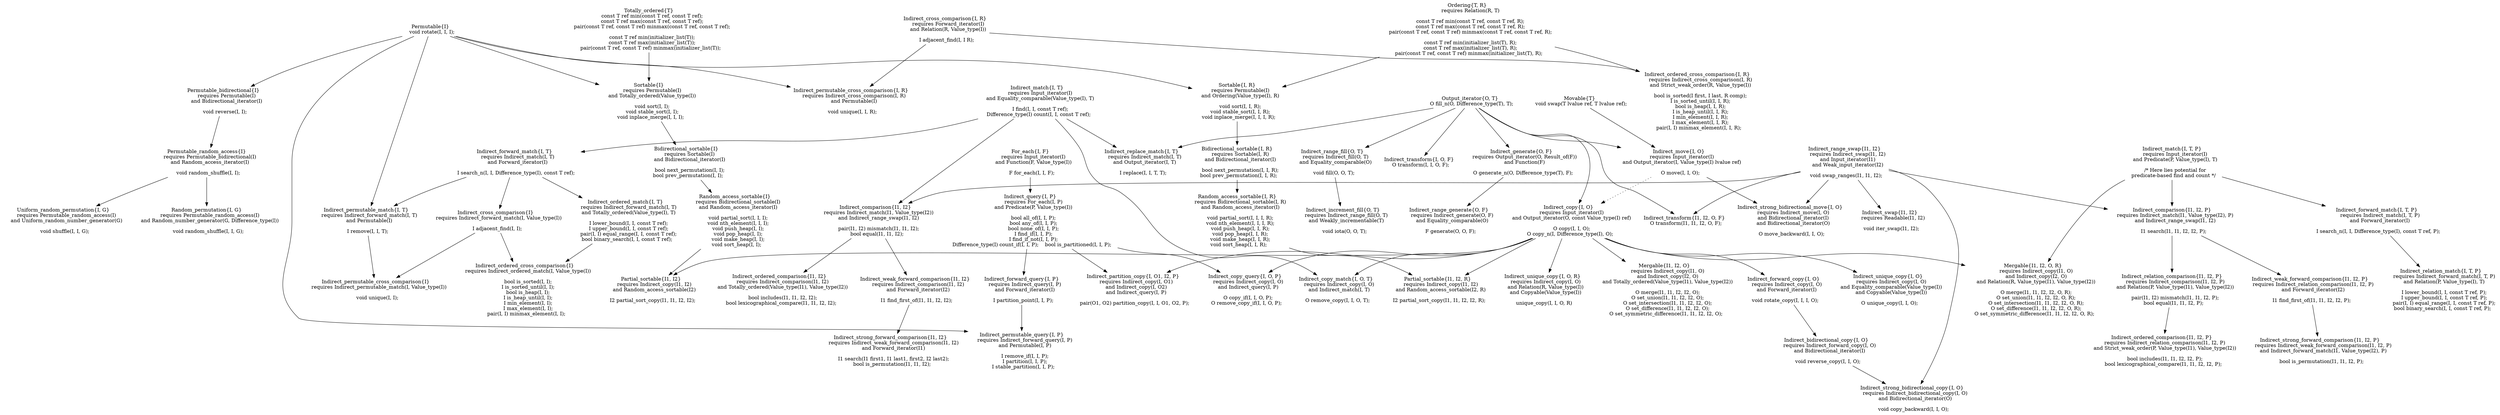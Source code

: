 digraph {
  graph [aspect=1.0];

  For_each2 [label=<For_each{I, F}<br/>
    requires Input_iterator(I)<br/>
    and Function(F, Value_type(I))<br/>
    <br/>
    F for_each(I, I, F);
  >,shape=none];

  Indirect_query2 [label=<Indirect_query{I, P}<br/>
    requires For_each(I, P)<br/>
    and Predicate(P, Value_type(I))<br/>
    <br/>
    bool all_of(I, I, P);<br/>
    bool any_of(I, I, P);<br/>
    bool none_of(I, I, P);<br/>
    I find_if(I, I, P);<br/>
    I find_if_not(I, I, P);<br/>
    Difference_type(I) count_if(I, I, P);
    bool is_partitioned(I, I, P);
  >,shape=none];

  Indirect_forward_query2 [label=<Indirect_forward_query{I, P}<br/>
    requires Indirect_query(I, P)<br/>
    and Forward_iterator(I)<br/>
    <br/>
    I partition_point(I, I, P);
  >,shape=none];

  Indirect_permutable_query2 [label=<Indirect_permutable_query{I, P}<br/>
    requires Indirect_forward_query(I, P)<br/>
    and Permutable(I, P)<br/>
    <br/>
    I remove_if(I, I, P);<br/>
    I partition(I, I, P);<br/>
    I stable_partition(I, I, P);
  >,shape=none];

  Indirect_match2 [label=<Indirect_match{I, T}<br/>
    requires Input_iterator(I)<br/>
    and Equality_comparable(Value_type(I), T)<br/>
    <br/>
    I find(I, I, const T ref);<br/>
    Difference_type(I) count(I, I, const T ref);
  >,shape=none];

  Indirect_forward_match2 [label=<Indirect_forward_match{I, T}<br/>
    requires Indirect_match(I, T)<br/>
    and Forward_iterator(I)<br/>
    <br/>
    I search_n(I, I, Difference_type(I), const T ref);
  >,shape=none];

  Indirect_ordered_match2 [label=<Indirect_ordered_match{I, T}<br/>
    requires Indirect_forward_match(I, T)<br/>
    and Totally_ordered(Value_type(I), T)<br/>
    <br/>
    I lower_bound(I, I, const T ref);<br/>
    I upper_bound(I, I, const T ref);<br/>
    pair(I, I) equal_range(I, I, const T ref);<br/>
    bool binary_search(I, I, const T ref);
  >,shape=none];

  Indirect_permutable_match2 [label=<Indirect_permutable_match{I, T}<br/>
    requires Indirect_forward_match(I, T)<br/>
    and Permutable(I)<br/>
    <br/>
    I remove(I, I, T);
  >,shape=none];

  Indirect_replace_match2 [label=<Indirect_replace_match{I, T}<br/>
    requires Indirect_match(I, T)<br/>
    and Output_iterator(I, T)<br/>
    <br/>
    I replace(I, I, T, T);
  >,shape=none];

  Indirect_match3 [label=<Indirect_match{I, T, P}<br/>
    requires Input_iterator(I)<br/>
    and Predicate(P, Value_type(I), T)<br/>
    <br/>
    /* Here lies potential for<br/>
    predicate-based find and count */
  >,shape=none];

  Indirect_forward_match3 [label=<Indirect_forward_match{I, T, P}<br/>
    requires Indirect_match(I, T, P)<br/>
    and Forward_iterator(I)<br/>
    <br/>
    I search_n(I, I, Difference_type(I), const T ref, P);
  >,shape=none];

  Indirect_relation_match3 [label=<Indirect_relation_match{I, T, P}<br/>
    requires Indirect_forward_match(I, T, P)<br/>
    and Relation(P, Value_type(I), T)<br/>
    <br/>
    I lower_bound(I, I, const T ref, P);<br/>
    I upper_bound(I, I, const T ref, P);<br/>
    pair(I, I) equal_range(I, I, const T ref, P);<br/>
    bool binary_search(I, I, const T ref, P);
  >,shape=none];

  Indirect_comparison2 [label=<Indirect_comparison{I1, I2}<br/>
    requires Indirect_match(I1, Value_type(I2))<br/>
    and Indirect_range_swap(I1, I2)<br/>
    <br/>
    pair(I1, I2) mismatch(I1, I1, I2);<br/>
    bool equal(I1, I1, I2);
  >,shape=none];

  Indirect_ordered_comparison2 [label=<Indirect_ordered_comparison{I1, I2}<br/>
    requires Indirect_comparison(I1, I2)<br/>
    and Totally_ordered(Value_type(I1), Value_type(I2))<br/>
    <br/>
    bool includes(I1, I1, I2, I2);<br/>
    bool lexicographical_compare(I1, I1, I2, I2);
  >,shape=none];

  Indirect_weak_forward_comparison2 [label=<Indirect_weak_forward_comparison{I1, I2}<br/>
    requires Indirect_comparison(I1, I2)<br/>
    and Forward_iterator(I2)<br/>
    <br/>
    I1 find_first_of(I1, I1, I2, I2);
  >,shape=none];

  Indirect_strong_forward_comparison2 [label=<Indirect_strong_forward_comparison{I1, I2}<br/>
    requires Indirect_weak_forward_comparison(I1, I2)<br/>
    and Forward_iterator(I1)<br/>
    <br/>
    I1 search(I1 first1, I1 last1, first2, I2 last2);<br/>
    bool is_permutation(I1, I1, I2);
  >,shape=none];

  Indirect_comparison3 [label=<Indirect_comparison{I1, I2, P}<br/>
    requires Indirect_match(I1, Value_type(I2), P)<br/>
    and Indirect_range_swap(I1, I2)<br/>
    <br/>
    I1 search(I1, I1, I2, I2, P);
  >,shape=none];

  Indirect_relation_comparison3 [label=<Indirect_relation_comparison{I1, I2, P}<br/>
    requires Indirect_comparison(I1, I2, P)<br/>
    and Relation(P, Value_type(I1), Value_type(I2))<br/>
    <br/>
    pair(I1, I2) mismatch(I1, I1, I2, P);<br/>
    bool equal(I1, I1, I2, P);
  >,shape=none];

  Indirect_ordered_comparison3 [label=<Indirect_ordered_comparison{I1, I2, P}<br/>
    requires Indirect_relation_comparison(I1, I2, P)<br/>
    and Strict_weak_order(P, Value_type(I1), Value_type(I2))<br/>
    <br/>
    bool includes(I1, I1, I2, I2, P);<br/>
    bool lexicographical_compare(I1, I1, I2, I2, P);
  >,shape=none];

  Indirect_weak_forward_comparison3 [label=<Indirect_weak_forward_comparison{I1, I2, P}<br/>
    requires Indirect_relation_comparison(I1, I2, P)<br/>
    and Forward_iterator(I2)<br/>
    <br/>
    I1 find_first_of(I1, I1, I2, I2, P);
  >,shape=none];

  Indirect_strong_forward_comparison3 [label=<Indirect_strong_forward_comparison{I1, I2, P}<br/>
    requires Indirect_weak_forward_comparison(I1, I2, P)<br/>
    and Indirect_forward_match(I1, Value_type(I2), P)<br/>
    <br/>
    bool is_permutation(I1, I1, I2, P);
  >,shape=none];

  Indirect_cross_comparison1 [label=<Indirect_cross_comparison{I}<br/>
    requires Indirect_forward_match(I, Value_type(I))<br/>
    <br/>
    I adjacent_find(I, I);
  >,shape=none];
  
  Indirect_ordered_cross_comparison1 [label=<Indirect_ordered_cross_comparison{I}<br/>
    requires Indirect_ordered_match(I, Value_type(I))<br/>
    <br/>
    bool is_sorted(I, I);<br/>
    I is_sorted_until(I, I);<br/>
    bool is_heap(I, I);<br/>
    I is_heap_until(I, I);<br/>
    I min_element(I, I);<br/>
    I max_element(I, I);<br/>
    pair(I, I) minmax_element(I, I);
  >,shape=none];

  Indirect_permutable_cross_comparison1 [label=<Indirect_permutable_cross_comparison{I}<br/>
    requires Indirect_permutable_match(I, Value_type(I))<br/>
    <br/>
    void unique(I, I);
  >,shape=none];

  Indirect_cross_comparison2 [label=<Indirect_cross_comparison{I, R}<br/>
    requires Forward_iterator(I)<br/>
    and Relation(R, Value_type(I))<br/>
    <br/>
    I adjacent_find(I, I R);
  >,shape=none];
  
  Indirect_ordered_cross_comparison2 [label=<Indirect_ordered_cross_comparison{I, R}<br/>
    requires Indirect_cross_comparison(I, R)<br/>
    and Strict_weak_order(R, Value_type(I))<br/>
    <br/>
    bool is_sorted(I first, I last, R comp);<br/>
    I is_sorted_until(I, I, R);<br/>
    bool is_heap(I, I, R);<br/>
    I is_heap_until(I, I, R);<br/>
    I min_element(I, I, R);<br/>
    I max_element(I, I, R);<br/>
    pair(I, I) minmax_element(I, I, R);
  >,shape=none];

  Indirect_permutable_cross_comparison2 [label=<Indirect_permutable_cross_comparison{I, R}<br/>
    requires Indirect_cross_comparison(I, R)<br/>
    and Permutable(I)<br/>
    <br/>
    void unique(I, I, R);
  >,shape=none];

  Indirect_copy2 [label=<Indirect_copy{I, O}<br/>
    requires Input_iterator(I)<br/>
    and Output_iterator(O, const Value_type(I) ref)<br/>
    <br/>
    O copy(I, I, O);<br/>
    O copy_n(I, Difference_type(I), O);
  >,shape=none];

  Indirect_forward_copy2 [label=<Indirect_forward_copy{I, O}<br/>
    requires Indirect_copy(I, O)<br/>
    and Forward_iterator(I)<br/>
    <br/>
    void rotate_copy(I, I, I, O);
  >,shape=none];

  Indirect_bidirectional_copy2 [label=<Indirect_bidirectional_copy{I, O}<br/>
    requires Indirect_forward_copy(I, O)<br/>
    and Bidirectional_iterator(I)<br/>
    <br/>
    void reverse_copy(I, I, O);
  >,shape=none];

  Indirect_strong_bidirectional_copy2 [label=<Indirect_strong_bidirectional_copy{I, O}<br/>
    requires Indirect_bidirectional_copy(I, O)<br/>
    and Bidirectional_iterator(O)<br/>
    <br/>
    void copy_backward(I, I, O);
  >,shape=none];

  Indirect_unique_copy2 [label=<Indirect_unique_copy{I, O}<br/>
    requires Indirect_copy(I, O)<br/>
    and Equality_comparable(Value_type(I))<br/>
    and Copyable(Value_type(I))<br/>
    <br/>
    O unique_copy(I, I, O);
  >,shape=none];

  Indirect_copy_query3 [label=<Indirect_copy_query{I, O, P}<br/>
    requires Indirect_copy(I, O)<br/>
    and Indirect_query(I, P)<br/>
    <br/>
    O copy_if(I, I, O, P);<br/>
    O remove_copy_if(I, I, O, P);
  >,shape=none];

  Indirect_copy_match3 [label=<Indirect_copy_match{I, O, T}<br/>
    requires Indirect_copy(I, O)<br/>
    and Indirect_match(I, T)<br/>
    <br/>
    O remove_copy(I, I, O, T);
  >,shape=none];

  Indirect_unique_copy3 [label=<Indirect_unique_copy{I, O, R}<br/>
    requires Indirect_copy(I, O)<br/>
    and Relation(R, Value_type(I))<br/>
    and Copyable(Value_type(I))<br/>
    <br/>
    unique_copy(I, I, O, R)
  >,shape=none];

  Indirect_move2 [label=<Indirect_move{I, O}<br/>
    requires Input_iterator(I)<br/>
    and Output_iterator(I, Value_type(I) lvalue ref)<br/>
    <br/>
    O move(I, I, O);
  >,shape=none];

  Indirect_strong_bidirectional_move2 [label=<Indirect_strong_bidirectional_move{I, O}<br/>
    requires Indirect_move(I, O)<br/>
    and Bidirectional_iterator(I)<br/>
    and Bidirectional_iterator(O)<br/>
    <br/>
    O move_backward(I, I, O);
  >,shape=none];

  Movable1 [label=<Movable{T}<br/>
    void swap(T lvalue ref, T lvalue ref);
  >,shape=none];

  Indirect_swap2 [label=<Indirect_swap{I1, I2}<br/>
    requires Readable(I1, I2)<br/>
    <br/>
    void iter_swap(I1, I2);
  >,shape=none];

  Indirect_range_swap2 [label=<Indirect_range_swap{I1, I2}<br/>
    requires Indirect_swap(I1, I2)<br/>
    and Input_iterator(I1)<br/>
    and Weak_input_iterator(I2)<br/>
    <br/>
    void swap_ranges(I1, I1, I2);
  >,shape=none];

  Indirect_transform3 [label=<Indirect_transform{I, O, F}<br/>
    O transform(I, I, O, F);
  >,shape=none];

  Indirect_transform4 [label=<Indirect_transform{I1, I2, O, F}<br/>
    O transform(I1, I1, I2, O, F);
  >,shape=none];

  Output_iterator2 [label=<Output_iterator{O, T}<br/>
    O fill_n(O, Difference_type(T), T);
  >,shape=none];

  Indirect_range_fill2 [label=<Indirect_range_fill{O, T}<br/>
    requires Indirect_fill(O, T)<br/>
    and Equality_comparable(O)<br/>
    <br/>
    void fill(O, O, T);
  >,shape=none];

  Indirect_increment_fill2 [label=<Indirect_increment_fill{O, T}<br/>
    requires Indirect_range_fill(O, T)<br/>
    and Weakly_incrementable(T)<br/>
    <br/>
    void iota(O, O, T);
  >,shape=none];

  Indirect_generate2 [label=<Indirect_generate{O, F}<br/>
    requires Output_iterator(O, Result_of(F))<br/>
    and Function(F)<br/>
    <br/>
    O generate_n(O, Difference_type(T), F);
  >,shape=none];

  Indirect_range_generate2 [label=<Indirect_range_generate{O, F}<br/>
    requires Indirect_generate(O, F)<br/>
    and Equality_comparable(O)<br/>
    <br/>
    F generate(O, O, F);
  >,shape=none];

  Permutable1 [label=<Permutable{I}<br/>
    void rotate(I, I, I);
  >,shape=none];

  Permutable_bidirectional1 [label=<Permutable_bidirectional{I}<br/>
    requires Permutable(I)<br/>
    and Bidirectional_iterator(I)<br/>
    <br/>
    void reverse(I, I);
  >,shape=none];

  Permutable_random_access1 [label=<Permutable_random_access{I}<br/>
    requires Permutable_bidirectional(I)<br/>
    and Random_access_iterator(I)<br/>
    <br/>
    void random_shuffle(I, I);
  >,shape=none];

  Random_permutation2 [label=<Random_permutation{I, G}<br/>
    requires Permutable_random_access(I)<br/>
    and Random_number_generator(G, Difference_type(I))<br/>
    <br/>
    void random_shuffle(I, I, G);
  >,shape=none];

  Uniform_random_permutation2 [label=<Uniform_random_permutation{I, G}<br/>
    requires Permutable_random_access(I)<br/>
    and Uniform_random_number_generator(G)<br/>
    <br/>
    void shuffle(I, I, G);
  >,shape=none];

  Indirect_partition_copy4 [label=<Indirect_partition_copy{I, O1, I2, P}<br/>
    requires Indirect_copy(I, O1)<br/>
    and Indirect_copy(I, O2)<br/>
    and Indirect_query(I, P)<br/>
    <br/>
    pair(O1, O2) partition_copy(I, I, O1, O2, P);
  >,shape=none];

  Sortable1 [label=<Sortable{I}<br/>
    requires Permutable(I)<br/>
    and Totally_ordered(Value_type(I))<br/>
    <br/>
    void sort(I, I);<br/>
    void stable_sort(I, I);<br/>
    void inplace_merge(I, I, I);
  >,shape=none];

  Bidirectional_sortable1 [label=<Bidirectional_sortable{I}<br/>
    requires Sortable(I)<br/>
    and Bidirectional_iterator(I)<br/>
    <br/>
    bool next_permutation(I, I);<br/>
    bool prev_permutation(I, I);
  >,shape=none];

  Random_access_sortable1 [label=<Random_access_sortable{I}<br/>
    requires Bidirectional_sortable(I)<br/>
    and Random_access_iterator(I)<br/>
    <br/>
    void partial_sort(I, I, I);<br/>
    void nth_element(I, I, I);<br/>
    void push_heap(I, I);<br/>
    void pop_heap(I, I);<br/>
    void make_heap(I, I);<br/>
    void sort_heap(I, I);
  >,shape=none];

  Sortable2 [label=<Sortable{I, R}<br/>
    requires Permutable(I)<br/>
    and Ordering(Value_type(I), R)<br/>
    <br/>
    void sort(I, I, R);<br/>
    void stable_sort(I, I, R);<br/>
    void inplace_merge(I, I, I, R);
  >,shape=none];

  Bidirectional_sortable2 [label=<Bidirectional_sortable{I, R}<br/>
    requires Sortable(I, R)<br/>
    and Bidirectional_iterator(I)<br/>
    <br/>
    bool next_permutation(I, I, R);<br/>
    bool prev_permutation(I, I, R);
  >,shape=none];

  Random_access_sortable2 [label=<Random_access_sortable{I, R}<br/>
    requires Bidirectional_sortable(I, R)<br/>
    and Random_access_iterator(I)<br/>
    <br/>
    void partial_sort(I, I, I, R);<br/>
    void nth_element(I, I, I, R);<br/>
    void push_heap(I, I, R);<br/>
    void pop_heap(I, I, R);<br/>
    void make_heap(I, I, R);<br/>
    void sort_heap(I, I, R);
  >,shape=none];

  Partial_sortable2 [label=<Partial_sortable{I1, I2}<br/>
    requires Indirect_copy(I1, I2)<br/>
    and Random_access_sortable(I2)<br/>
    <br/>
    I2 partial_sort_copy(I1, I1, I2, I2);
  >,shape=none];

  Partial_sortable3 [label=<Partial_sortable{I1, I2, R}<br/>
    requires Indirect_copy(I1, I2)<br/>
    and Random_access_sortable(I2, R)<br/>
    <br/>
    I2 partial_sort_copy(I1, I1, I2, I2, R);
  >,shape=none];

  Mergable3 [label=<Mergable{I1, I2, O}<br/>
    requires Indirect_copy(I1, O)<br/>
    and Indirect_copy(I2, O)<br/>
    and Totally_ordered(Value_type(I1), Value_type(I2))<br/>
    <br/>
    O merge(I1, I1, I2, I2, O);<br/>
    O set_union(I1, I1, I2, I2, O);<br/>
    O set_intersection(I1, I1, I2, I2, O);<br/>
    O set_difference(I1, I1, I2, I2, O);<br/>
    O set_symmetric_difference(I1, I1, I2, I2, O);
  >,shape=none];

  Mergable4 [label=<Mergable{I1, I2, O, R}<br/>
    requires Indirect_copy(I1, O)<br/>
    and Indirect_copy(I2, O)<br/>
    and Relation(R, Value_type(I1), Value_type(I2))<br/>
    <br/>
    O merge(I1, I1, I2, I2, O, R);<br/>
    O set_union(I1, I1, I2, I2, O, R);<br/>
    O set_intersection(I1, I1, I2, I2, O, R);<br/>
    O set_difference(I1, I1, I2, I2, O, R);<br/>
    O set_symmetric_difference(I1, I1, I2, I2, O, R);
  >,shape=none];

  Totally_ordered1 [label=<Totally_ordered{T}<br/>
    const T ref min(const T ref, const T ref);<br/>
    const T ref max(const T ref, const T ref);<br/>
    pair(const T ref, const T ref) minmax(const T ref, const T ref);<br/>
    <br/>
    const T ref min(initializer_list(T));<br/>
    const T ref max(initializer_list(T));<br/>
    pair(const T ref, const T ref) minmax(initializer_list(T));
  >,shape=none];

  Ordering2 [label=<Ordering{T, R}<br/>
    requires Relation(R, T)<br/>
    <br/>
    const T ref min(const T ref, const T ref, R);<br/>
    const T ref max(const T ref, const T ref, R);<br/>
    pair(const T ref, const T ref) minmax(const T ref, const T ref, R);<br/>
    <br/>
    const T ref min(initializer_list(T), R);<br/>
    const T ref max(initializer_list(T), R);<br/>
    pair(const T ref, const T ref) minmax(initializer_list(T), R);
  >,shape=none];


  For_each2 -> Indirect_query2;

  Indirect_query2 -> Indirect_forward_query2;

  Indirect_forward_query2 -> Indirect_permutable_query2;
  Permutable1 -> Indirect_permutable_query2;

  Indirect_match2 -> Indirect_forward_match2;

  Indirect_forward_match2 -> Indirect_ordered_match2;

  Indirect_forward_match2 -> Indirect_permutable_match2;
  Permutable1 -> Indirect_permutable_match2;

  Indirect_match2 -> Indirect_replace_match2;
  Output_iterator2 -> Indirect_replace_match2;

  Indirect_match3 -> Indirect_forward_match3;

  Indirect_forward_match3 -> Indirect_relation_match3;

  Indirect_match2 -> Indirect_comparison2;
  Indirect_range_swap2 -> Indirect_comparison2;

  Indirect_comparison2 -> Indirect_ordered_comparison2;

  Indirect_comparison2 -> Indirect_weak_forward_comparison2;

  Indirect_weak_forward_comparison2 -> Indirect_strong_forward_comparison2;

  Indirect_match3 -> Indirect_comparison3;
  Indirect_range_swap2 -> Indirect_comparison3;

  Indirect_comparison3 -> Indirect_relation_comparison3;

  Indirect_relation_comparison3 -> Indirect_ordered_comparison3;

  Indirect_comparison3 -> Indirect_weak_forward_comparison3;

  Indirect_weak_forward_comparison3 -> Indirect_strong_forward_comparison3;

  Indirect_forward_match2 -> Indirect_cross_comparison1;

  Indirect_cross_comparison1 -> Indirect_ordered_cross_comparison1;
  Indirect_ordered_match2 -> Indirect_ordered_cross_comparison1;

  Indirect_cross_comparison1 -> Indirect_permutable_cross_comparison1;
  Indirect_permutable_match2 -> Indirect_permutable_cross_comparison1;

  Indirect_cross_comparison2 -> Indirect_ordered_cross_comparison2;
  Ordering2 -> Indirect_ordered_cross_comparison2;

  Indirect_cross_comparison2 -> Indirect_permutable_cross_comparison2;
  Permutable1 -> Indirect_permutable_cross_comparison2;

  Output_iterator2 -> Indirect_copy2;

  Indirect_copy2 -> Indirect_forward_copy2;

  Indirect_forward_copy2 -> Indirect_bidirectional_copy2;

  Indirect_bidirectional_copy2 -> Indirect_strong_bidirectional_copy2;
  Indirect_range_swap2 -> Indirect_strong_bidirectional_copy2;

  Indirect_copy2 -> Indirect_unique_copy2;

  Indirect_copy2 -> Indirect_copy_query3;
  Indirect_query2 -> Indirect_copy_query3;

  Indirect_copy2 -> Indirect_copy_match3;
  Indirect_match2 -> Indirect_copy_match3;

  Indirect_copy2 -> Indirect_unique_copy3;

  Movable1 -> Indirect_move2;
  Output_iterator2 -> Indirect_move2;

  Indirect_move2 -> Indirect_copy2 [style="dotted"];

  Indirect_move2 -> Indirect_strong_bidirectional_move2;
  Indirect_range_swap2 -> Indirect_strong_bidirectional_move2;

  Indirect_range_swap2 -> Indirect_swap2;

  Output_iterator2 -> Indirect_range_fill2;

  Indirect_range_fill2 -> Indirect_increment_fill2;

  Output_iterator2 -> Indirect_transform3;

  Output_iterator2 -> Indirect_transform4;
  Indirect_range_swap2 -> Indirect_transform4;

  Output_iterator2 -> Indirect_generate2;

  Indirect_generate2 -> Indirect_range_generate2;

  Permutable1 -> Permutable_bidirectional1;

  Permutable_bidirectional1 -> Permutable_random_access1;

  Permutable_random_access1 -> Random_permutation2;

  Permutable_random_access1 -> Uniform_random_permutation2;

  Indirect_copy2 -> Indirect_partition_copy4;
  Indirect_query2 -> Indirect_partition_copy4;

  Permutable1 -> Sortable1;
  Totally_ordered1 -> Sortable1;

  Sortable1 -> Bidirectional_sortable1;

  Bidirectional_sortable1 -> Random_access_sortable1;

  Permutable1 -> Sortable2;
  Ordering2 -> Sortable2;

  Sortable2 -> Bidirectional_sortable2;

  Bidirectional_sortable2 -> Random_access_sortable2;

  Indirect_copy2 -> Partial_sortable2;
  Random_access_sortable1 -> Partial_sortable2;

  Indirect_copy2 -> Partial_sortable3;
  Random_access_sortable2 -> Partial_sortable3;

  Indirect_copy2 -> Mergable3;

  Indirect_copy2 -> Mergable4;

  Indirect_match3 -> Mergable4;

}
